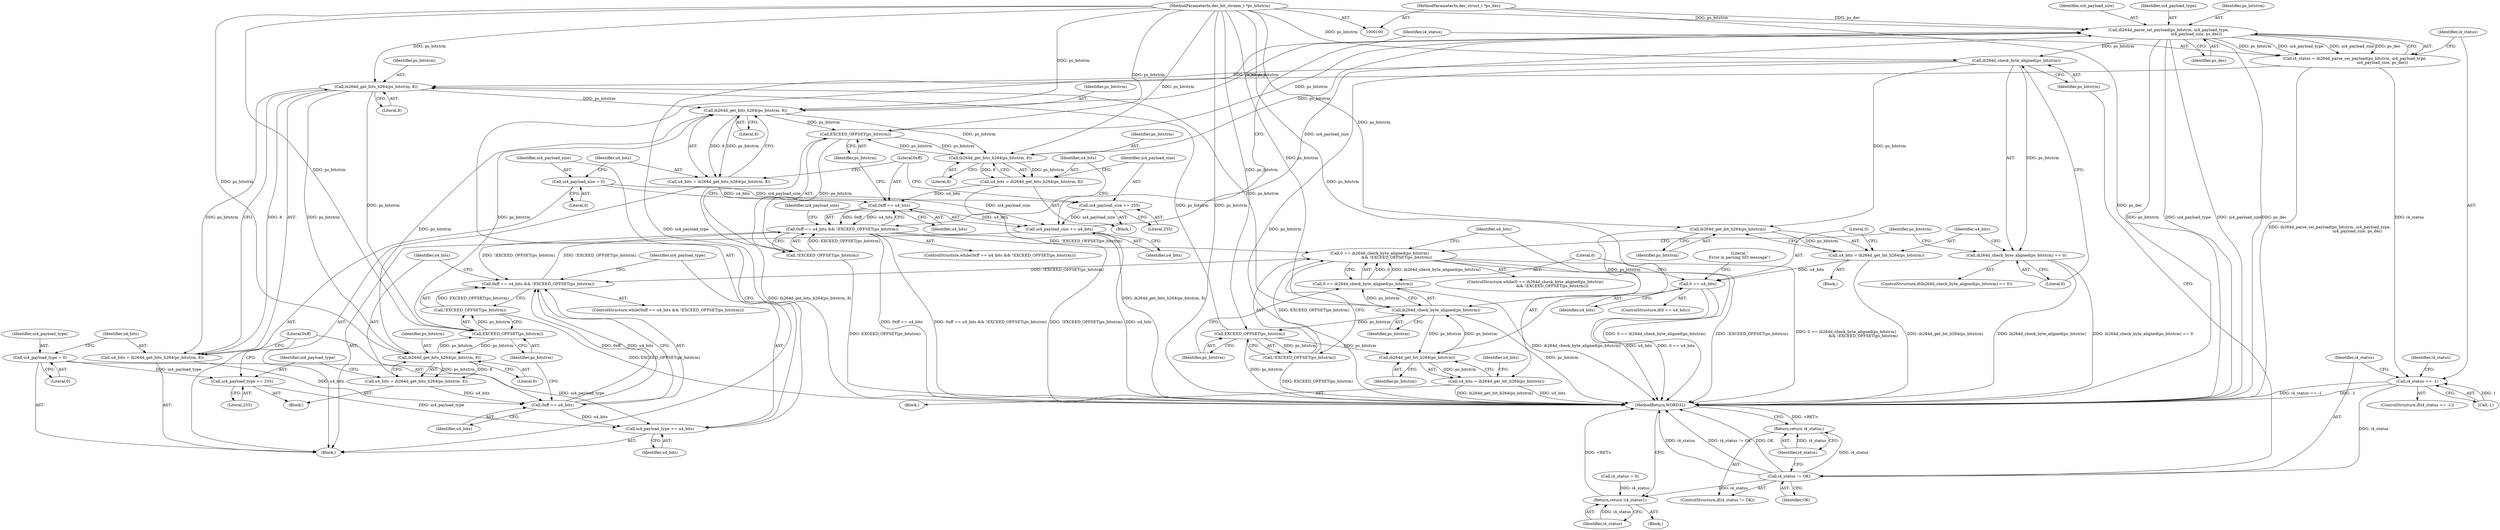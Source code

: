 digraph "0_Android_e86d3cfd2bc28dac421092106751e5638d54a848_0@pointer" {
"1000171" [label="(Call,ih264d_parse_sei_payload(ps_bitstrm, ui4_payload_type,\n                                             ui4_payload_size, ps_dec))"];
"1000155" [label="(Call,EXCEED_OFFSET(ps_bitstrm))"];
"1000146" [label="(Call,ih264d_get_bits_h264(ps_bitstrm, 8))"];
"1000127" [label="(Call,EXCEED_OFFSET(ps_bitstrm))"];
"1000118" [label="(Call,ih264d_get_bits_h264(ps_bitstrm, 8))"];
"1000194" [label="(Call,ih264d_check_byte_aligned(ps_bitstrm))"];
"1000171" [label="(Call,ih264d_parse_sei_payload(ps_bitstrm, ui4_payload_type,\n                                             ui4_payload_size, ps_dec))"];
"1000160" [label="(Call,ih264d_get_bits_h264(ps_bitstrm, 8))"];
"1000102" [label="(MethodParameterIn,dec_bit_stream_t *ps_bitstrm)"];
"1000138" [label="(Call,ui4_payload_type += u4_bits)"];
"1000123" [label="(Call,0xff == u4_bits)"];
"1000116" [label="(Call,u4_bits = ih264d_get_bits_h264(ps_bitstrm, 8))"];
"1000130" [label="(Call,u4_bits = ih264d_get_bits_h264(ps_bitstrm, 8))"];
"1000132" [label="(Call,ih264d_get_bits_h264(ps_bitstrm, 8))"];
"1000113" [label="(Call,ui4_payload_type = 0)"];
"1000135" [label="(Call,ui4_payload_type += 255)"];
"1000166" [label="(Call,ui4_payload_size += u4_bits)"];
"1000151" [label="(Call,0xff == u4_bits)"];
"1000158" [label="(Call,u4_bits = ih264d_get_bits_h264(ps_bitstrm, 8))"];
"1000144" [label="(Call,u4_bits = ih264d_get_bits_h264(ps_bitstrm, 8))"];
"1000163" [label="(Call,ui4_payload_size += 255)"];
"1000141" [label="(Call,ui4_payload_size = 0)"];
"1000101" [label="(MethodParameterIn,dec_struct_t *ps_dec)"];
"1000216" [label="(Call,EXCEED_OFFSET(ps_bitstrm))"];
"1000213" [label="(Call,ih264d_check_byte_aligned(ps_bitstrm))"];
"1000200" [label="(Call,ih264d_get_bit_h264(ps_bitstrm))"];
"1000221" [label="(Call,ih264d_get_bit_h264(ps_bitstrm))"];
"1000169" [label="(Call,i4_status = ih264d_parse_sei_payload(ps_bitstrm, ui4_payload_type,\n                                             ui4_payload_size, ps_dec))"];
"1000177" [label="(Call,i4_status == -1)"];
"1000187" [label="(Call,i4_status != OK)"];
"1000190" [label="(Return,return i4_status;)"];
"1000235" [label="(Return,return (i4_status);)"];
"1000122" [label="(Call,0xff == u4_bits && !EXCEED_OFFSET(ps_bitstrm))"];
"1000150" [label="(Call,0xff == u4_bits && !EXCEED_OFFSET(ps_bitstrm))"];
"1000210" [label="(Call,0 == ih264d_check_byte_aligned(ps_bitstrm)\n                            && !EXCEED_OFFSET(ps_bitstrm))"];
"1000126" [label="(Call,!EXCEED_OFFSET(ps_bitstrm))"];
"1000154" [label="(Call,!EXCEED_OFFSET(ps_bitstrm))"];
"1000193" [label="(Call,ih264d_check_byte_aligned(ps_bitstrm) == 0)"];
"1000198" [label="(Call,u4_bits = ih264d_get_bit_h264(ps_bitstrm))"];
"1000203" [label="(Call,0 == u4_bits)"];
"1000211" [label="(Call,0 == ih264d_check_byte_aligned(ps_bitstrm))"];
"1000215" [label="(Call,!EXCEED_OFFSET(ps_bitstrm))"];
"1000219" [label="(Call,u4_bits = ih264d_get_bit_h264(ps_bitstrm))"];
"1000171" [label="(Call,ih264d_parse_sei_payload(ps_bitstrm, ui4_payload_type,\n                                             ui4_payload_size, ps_dec))"];
"1000126" [label="(Call,!EXCEED_OFFSET(ps_bitstrm))"];
"1000167" [label="(Identifier,ui4_payload_size)"];
"1000131" [label="(Identifier,u4_bits)"];
"1000236" [label="(Identifier,i4_status)"];
"1000166" [label="(Call,ui4_payload_size += u4_bits)"];
"1000123" [label="(Call,0xff == u4_bits)"];
"1000144" [label="(Call,u4_bits = ih264d_get_bits_h264(ps_bitstrm, 8))"];
"1000220" [label="(Identifier,u4_bits)"];
"1000159" [label="(Identifier,u4_bits)"];
"1000152" [label="(Literal,0xff)"];
"1000176" [label="(ControlStructure,if(i4_status == -1))"];
"1000158" [label="(Call,u4_bits = ih264d_get_bits_h264(ps_bitstrm, 8))"];
"1000218" [label="(Block,)"];
"1000194" [label="(Call,ih264d_check_byte_aligned(ps_bitstrm))"];
"1000189" [label="(Identifier,OK)"];
"1000138" [label="(Call,ui4_payload_type += u4_bits)"];
"1000156" [label="(Identifier,ps_bitstrm)"];
"1000187" [label="(Call,i4_status != OK)"];
"1000202" [label="(ControlStructure,if(0 == u4_bits))"];
"1000200" [label="(Call,ih264d_get_bit_h264(ps_bitstrm))"];
"1000122" [label="(Call,0xff == u4_bits && !EXCEED_OFFSET(ps_bitstrm))"];
"1000134" [label="(Literal,8)"];
"1000119" [label="(Identifier,ps_bitstrm)"];
"1000237" [label="(MethodReturn,WORD32)"];
"1000211" [label="(Call,0 == ih264d_check_byte_aligned(ps_bitstrm))"];
"1000125" [label="(Identifier,u4_bits)"];
"1000201" [label="(Identifier,ps_bitstrm)"];
"1000146" [label="(Call,ih264d_get_bits_h264(ps_bitstrm, 8))"];
"1000182" [label="(Call,i4_status = 0)"];
"1000217" [label="(Identifier,ps_bitstrm)"];
"1000177" [label="(Call,i4_status == -1)"];
"1000213" [label="(Call,ih264d_check_byte_aligned(ps_bitstrm))"];
"1000221" [label="(Call,ih264d_get_bit_h264(ps_bitstrm))"];
"1000183" [label="(Identifier,i4_status)"];
"1000121" [label="(ControlStructure,while(0xff == u4_bits && !EXCEED_OFFSET(ps_bitstrm)))"];
"1000209" [label="(ControlStructure,while(0 == ih264d_check_byte_aligned(ps_bitstrm)\n                            && !EXCEED_OFFSET(ps_bitstrm)))"];
"1000118" [label="(Call,ih264d_get_bits_h264(ps_bitstrm, 8))"];
"1000145" [label="(Identifier,u4_bits)"];
"1000169" [label="(Call,i4_status = ih264d_parse_sei_payload(ps_bitstrm, ui4_payload_type,\n                                             ui4_payload_size, ps_dec))"];
"1000216" [label="(Call,EXCEED_OFFSET(ps_bitstrm))"];
"1000178" [label="(Identifier,i4_status)"];
"1000175" [label="(Identifier,ps_dec)"];
"1000142" [label="(Identifier,ui4_payload_size)"];
"1000168" [label="(Identifier,u4_bits)"];
"1000150" [label="(Call,0xff == u4_bits && !EXCEED_OFFSET(ps_bitstrm))"];
"1000103" [label="(Block,)"];
"1000148" [label="(Literal,8)"];
"1000135" [label="(Call,ui4_payload_type += 255)"];
"1000112" [label="(Block,)"];
"1000127" [label="(Call,EXCEED_OFFSET(ps_bitstrm))"];
"1000141" [label="(Call,ui4_payload_size = 0)"];
"1000224" [label="(Identifier,u4_bits)"];
"1000199" [label="(Identifier,u4_bits)"];
"1000143" [label="(Literal,0)"];
"1000174" [label="(Identifier,ui4_payload_size)"];
"1000170" [label="(Identifier,i4_status)"];
"1000163" [label="(Call,ui4_payload_size += 255)"];
"1000210" [label="(Call,0 == ih264d_check_byte_aligned(ps_bitstrm)\n                            && !EXCEED_OFFSET(ps_bitstrm))"];
"1000230" [label="(Identifier,ps_bitstrm)"];
"1000128" [label="(Identifier,ps_bitstrm)"];
"1000195" [label="(Identifier,ps_bitstrm)"];
"1000179" [label="(Call,-1)"];
"1000113" [label="(Call,ui4_payload_type = 0)"];
"1000203" [label="(Call,0 == u4_bits)"];
"1000149" [label="(ControlStructure,while(0xff == u4_bits && !EXCEED_OFFSET(ps_bitstrm)))"];
"1000192" [label="(ControlStructure,if(ih264d_check_byte_aligned(ps_bitstrm) == 0))"];
"1000173" [label="(Identifier,ui4_payload_type)"];
"1000205" [label="(Identifier,u4_bits)"];
"1000114" [label="(Identifier,ui4_payload_type)"];
"1000193" [label="(Call,ih264d_check_byte_aligned(ps_bitstrm) == 0)"];
"1000186" [label="(ControlStructure,if(i4_status != OK))"];
"1000157" [label="(Block,)"];
"1000191" [label="(Identifier,i4_status)"];
"1000129" [label="(Block,)"];
"1000101" [label="(MethodParameterIn,dec_struct_t *ps_dec)"];
"1000139" [label="(Identifier,ui4_payload_type)"];
"1000120" [label="(Literal,8)"];
"1000153" [label="(Identifier,u4_bits)"];
"1000212" [label="(Literal,0)"];
"1000235" [label="(Return,return (i4_status);)"];
"1000196" [label="(Literal,0)"];
"1000130" [label="(Call,u4_bits = ih264d_get_bits_h264(ps_bitstrm, 8))"];
"1000140" [label="(Identifier,u4_bits)"];
"1000198" [label="(Call,u4_bits = ih264d_get_bit_h264(ps_bitstrm))"];
"1000215" [label="(Call,!EXCEED_OFFSET(ps_bitstrm))"];
"1000154" [label="(Call,!EXCEED_OFFSET(ps_bitstrm))"];
"1000219" [label="(Call,u4_bits = ih264d_get_bit_h264(ps_bitstrm))"];
"1000155" [label="(Call,EXCEED_OFFSET(ps_bitstrm))"];
"1000172" [label="(Identifier,ps_bitstrm)"];
"1000165" [label="(Literal,255)"];
"1000204" [label="(Literal,0)"];
"1000161" [label="(Identifier,ps_bitstrm)"];
"1000162" [label="(Literal,8)"];
"1000197" [label="(Block,)"];
"1000222" [label="(Identifier,ps_bitstrm)"];
"1000124" [label="(Literal,0xff)"];
"1000188" [label="(Identifier,i4_status)"];
"1000136" [label="(Identifier,ui4_payload_type)"];
"1000147" [label="(Identifier,ps_bitstrm)"];
"1000164" [label="(Identifier,ui4_payload_size)"];
"1000137" [label="(Literal,255)"];
"1000208" [label="(Literal,\"\nError in parsing SEI message\")"];
"1000132" [label="(Call,ih264d_get_bits_h264(ps_bitstrm, 8))"];
"1000115" [label="(Literal,0)"];
"1000214" [label="(Identifier,ps_bitstrm)"];
"1000102" [label="(MethodParameterIn,dec_bit_stream_t *ps_bitstrm)"];
"1000116" [label="(Call,u4_bits = ih264d_get_bits_h264(ps_bitstrm, 8))"];
"1000117" [label="(Identifier,u4_bits)"];
"1000133" [label="(Identifier,ps_bitstrm)"];
"1000160" [label="(Call,ih264d_get_bits_h264(ps_bitstrm, 8))"];
"1000190" [label="(Return,return i4_status;)"];
"1000151" [label="(Call,0xff == u4_bits)"];
"1000171" -> "1000169"  [label="AST: "];
"1000171" -> "1000175"  [label="CFG: "];
"1000172" -> "1000171"  [label="AST: "];
"1000173" -> "1000171"  [label="AST: "];
"1000174" -> "1000171"  [label="AST: "];
"1000175" -> "1000171"  [label="AST: "];
"1000169" -> "1000171"  [label="CFG: "];
"1000171" -> "1000237"  [label="DDG: ps_bitstrm"];
"1000171" -> "1000237"  [label="DDG: ui4_payload_type"];
"1000171" -> "1000237"  [label="DDG: ui4_payload_size"];
"1000171" -> "1000237"  [label="DDG: ps_dec"];
"1000171" -> "1000169"  [label="DDG: ps_bitstrm"];
"1000171" -> "1000169"  [label="DDG: ui4_payload_type"];
"1000171" -> "1000169"  [label="DDG: ui4_payload_size"];
"1000171" -> "1000169"  [label="DDG: ps_dec"];
"1000155" -> "1000171"  [label="DDG: ps_bitstrm"];
"1000146" -> "1000171"  [label="DDG: ps_bitstrm"];
"1000160" -> "1000171"  [label="DDG: ps_bitstrm"];
"1000102" -> "1000171"  [label="DDG: ps_bitstrm"];
"1000138" -> "1000171"  [label="DDG: ui4_payload_type"];
"1000166" -> "1000171"  [label="DDG: ui4_payload_size"];
"1000101" -> "1000171"  [label="DDG: ps_dec"];
"1000171" -> "1000194"  [label="DDG: ps_bitstrm"];
"1000155" -> "1000154"  [label="AST: "];
"1000155" -> "1000156"  [label="CFG: "];
"1000156" -> "1000155"  [label="AST: "];
"1000154" -> "1000155"  [label="CFG: "];
"1000155" -> "1000154"  [label="DDG: ps_bitstrm"];
"1000146" -> "1000155"  [label="DDG: ps_bitstrm"];
"1000160" -> "1000155"  [label="DDG: ps_bitstrm"];
"1000102" -> "1000155"  [label="DDG: ps_bitstrm"];
"1000155" -> "1000160"  [label="DDG: ps_bitstrm"];
"1000146" -> "1000144"  [label="AST: "];
"1000146" -> "1000148"  [label="CFG: "];
"1000147" -> "1000146"  [label="AST: "];
"1000148" -> "1000146"  [label="AST: "];
"1000144" -> "1000146"  [label="CFG: "];
"1000146" -> "1000144"  [label="DDG: ps_bitstrm"];
"1000146" -> "1000144"  [label="DDG: 8"];
"1000127" -> "1000146"  [label="DDG: ps_bitstrm"];
"1000118" -> "1000146"  [label="DDG: ps_bitstrm"];
"1000132" -> "1000146"  [label="DDG: ps_bitstrm"];
"1000102" -> "1000146"  [label="DDG: ps_bitstrm"];
"1000146" -> "1000160"  [label="DDG: ps_bitstrm"];
"1000127" -> "1000126"  [label="AST: "];
"1000127" -> "1000128"  [label="CFG: "];
"1000128" -> "1000127"  [label="AST: "];
"1000126" -> "1000127"  [label="CFG: "];
"1000127" -> "1000126"  [label="DDG: ps_bitstrm"];
"1000118" -> "1000127"  [label="DDG: ps_bitstrm"];
"1000132" -> "1000127"  [label="DDG: ps_bitstrm"];
"1000102" -> "1000127"  [label="DDG: ps_bitstrm"];
"1000127" -> "1000132"  [label="DDG: ps_bitstrm"];
"1000118" -> "1000116"  [label="AST: "];
"1000118" -> "1000120"  [label="CFG: "];
"1000119" -> "1000118"  [label="AST: "];
"1000120" -> "1000118"  [label="AST: "];
"1000116" -> "1000118"  [label="CFG: "];
"1000118" -> "1000116"  [label="DDG: ps_bitstrm"];
"1000118" -> "1000116"  [label="DDG: 8"];
"1000194" -> "1000118"  [label="DDG: ps_bitstrm"];
"1000216" -> "1000118"  [label="DDG: ps_bitstrm"];
"1000213" -> "1000118"  [label="DDG: ps_bitstrm"];
"1000102" -> "1000118"  [label="DDG: ps_bitstrm"];
"1000118" -> "1000132"  [label="DDG: ps_bitstrm"];
"1000194" -> "1000193"  [label="AST: "];
"1000194" -> "1000195"  [label="CFG: "];
"1000195" -> "1000194"  [label="AST: "];
"1000196" -> "1000194"  [label="CFG: "];
"1000194" -> "1000237"  [label="DDG: ps_bitstrm"];
"1000194" -> "1000193"  [label="DDG: ps_bitstrm"];
"1000102" -> "1000194"  [label="DDG: ps_bitstrm"];
"1000194" -> "1000200"  [label="DDG: ps_bitstrm"];
"1000160" -> "1000158"  [label="AST: "];
"1000160" -> "1000162"  [label="CFG: "];
"1000161" -> "1000160"  [label="AST: "];
"1000162" -> "1000160"  [label="AST: "];
"1000158" -> "1000160"  [label="CFG: "];
"1000160" -> "1000158"  [label="DDG: ps_bitstrm"];
"1000160" -> "1000158"  [label="DDG: 8"];
"1000102" -> "1000160"  [label="DDG: ps_bitstrm"];
"1000102" -> "1000100"  [label="AST: "];
"1000102" -> "1000237"  [label="DDG: ps_bitstrm"];
"1000102" -> "1000132"  [label="DDG: ps_bitstrm"];
"1000102" -> "1000200"  [label="DDG: ps_bitstrm"];
"1000102" -> "1000213"  [label="DDG: ps_bitstrm"];
"1000102" -> "1000216"  [label="DDG: ps_bitstrm"];
"1000102" -> "1000221"  [label="DDG: ps_bitstrm"];
"1000138" -> "1000112"  [label="AST: "];
"1000138" -> "1000140"  [label="CFG: "];
"1000139" -> "1000138"  [label="AST: "];
"1000140" -> "1000138"  [label="AST: "];
"1000142" -> "1000138"  [label="CFG: "];
"1000123" -> "1000138"  [label="DDG: u4_bits"];
"1000113" -> "1000138"  [label="DDG: ui4_payload_type"];
"1000135" -> "1000138"  [label="DDG: ui4_payload_type"];
"1000123" -> "1000122"  [label="AST: "];
"1000123" -> "1000125"  [label="CFG: "];
"1000124" -> "1000123"  [label="AST: "];
"1000125" -> "1000123"  [label="AST: "];
"1000128" -> "1000123"  [label="CFG: "];
"1000122" -> "1000123"  [label="CFG: "];
"1000123" -> "1000122"  [label="DDG: 0xff"];
"1000123" -> "1000122"  [label="DDG: u4_bits"];
"1000116" -> "1000123"  [label="DDG: u4_bits"];
"1000130" -> "1000123"  [label="DDG: u4_bits"];
"1000116" -> "1000112"  [label="AST: "];
"1000117" -> "1000116"  [label="AST: "];
"1000124" -> "1000116"  [label="CFG: "];
"1000130" -> "1000129"  [label="AST: "];
"1000130" -> "1000132"  [label="CFG: "];
"1000131" -> "1000130"  [label="AST: "];
"1000132" -> "1000130"  [label="AST: "];
"1000136" -> "1000130"  [label="CFG: "];
"1000132" -> "1000130"  [label="DDG: ps_bitstrm"];
"1000132" -> "1000130"  [label="DDG: 8"];
"1000132" -> "1000134"  [label="CFG: "];
"1000133" -> "1000132"  [label="AST: "];
"1000134" -> "1000132"  [label="AST: "];
"1000113" -> "1000112"  [label="AST: "];
"1000113" -> "1000115"  [label="CFG: "];
"1000114" -> "1000113"  [label="AST: "];
"1000115" -> "1000113"  [label="AST: "];
"1000117" -> "1000113"  [label="CFG: "];
"1000113" -> "1000135"  [label="DDG: ui4_payload_type"];
"1000135" -> "1000129"  [label="AST: "];
"1000135" -> "1000137"  [label="CFG: "];
"1000136" -> "1000135"  [label="AST: "];
"1000137" -> "1000135"  [label="AST: "];
"1000124" -> "1000135"  [label="CFG: "];
"1000166" -> "1000112"  [label="AST: "];
"1000166" -> "1000168"  [label="CFG: "];
"1000167" -> "1000166"  [label="AST: "];
"1000168" -> "1000166"  [label="AST: "];
"1000170" -> "1000166"  [label="CFG: "];
"1000166" -> "1000237"  [label="DDG: u4_bits"];
"1000151" -> "1000166"  [label="DDG: u4_bits"];
"1000163" -> "1000166"  [label="DDG: ui4_payload_size"];
"1000141" -> "1000166"  [label="DDG: ui4_payload_size"];
"1000151" -> "1000150"  [label="AST: "];
"1000151" -> "1000153"  [label="CFG: "];
"1000152" -> "1000151"  [label="AST: "];
"1000153" -> "1000151"  [label="AST: "];
"1000156" -> "1000151"  [label="CFG: "];
"1000150" -> "1000151"  [label="CFG: "];
"1000151" -> "1000150"  [label="DDG: 0xff"];
"1000151" -> "1000150"  [label="DDG: u4_bits"];
"1000158" -> "1000151"  [label="DDG: u4_bits"];
"1000144" -> "1000151"  [label="DDG: u4_bits"];
"1000158" -> "1000157"  [label="AST: "];
"1000159" -> "1000158"  [label="AST: "];
"1000164" -> "1000158"  [label="CFG: "];
"1000158" -> "1000237"  [label="DDG: ih264d_get_bits_h264(ps_bitstrm, 8)"];
"1000144" -> "1000112"  [label="AST: "];
"1000145" -> "1000144"  [label="AST: "];
"1000152" -> "1000144"  [label="CFG: "];
"1000144" -> "1000237"  [label="DDG: ih264d_get_bits_h264(ps_bitstrm, 8)"];
"1000163" -> "1000157"  [label="AST: "];
"1000163" -> "1000165"  [label="CFG: "];
"1000164" -> "1000163"  [label="AST: "];
"1000165" -> "1000163"  [label="AST: "];
"1000152" -> "1000163"  [label="CFG: "];
"1000141" -> "1000163"  [label="DDG: ui4_payload_size"];
"1000141" -> "1000112"  [label="AST: "];
"1000141" -> "1000143"  [label="CFG: "];
"1000142" -> "1000141"  [label="AST: "];
"1000143" -> "1000141"  [label="AST: "];
"1000145" -> "1000141"  [label="CFG: "];
"1000101" -> "1000100"  [label="AST: "];
"1000101" -> "1000237"  [label="DDG: ps_dec"];
"1000216" -> "1000215"  [label="AST: "];
"1000216" -> "1000217"  [label="CFG: "];
"1000217" -> "1000216"  [label="AST: "];
"1000215" -> "1000216"  [label="CFG: "];
"1000216" -> "1000237"  [label="DDG: ps_bitstrm"];
"1000216" -> "1000215"  [label="DDG: ps_bitstrm"];
"1000213" -> "1000216"  [label="DDG: ps_bitstrm"];
"1000216" -> "1000221"  [label="DDG: ps_bitstrm"];
"1000213" -> "1000211"  [label="AST: "];
"1000213" -> "1000214"  [label="CFG: "];
"1000214" -> "1000213"  [label="AST: "];
"1000211" -> "1000213"  [label="CFG: "];
"1000213" -> "1000237"  [label="DDG: ps_bitstrm"];
"1000213" -> "1000211"  [label="DDG: ps_bitstrm"];
"1000200" -> "1000213"  [label="DDG: ps_bitstrm"];
"1000221" -> "1000213"  [label="DDG: ps_bitstrm"];
"1000213" -> "1000221"  [label="DDG: ps_bitstrm"];
"1000200" -> "1000198"  [label="AST: "];
"1000200" -> "1000201"  [label="CFG: "];
"1000201" -> "1000200"  [label="AST: "];
"1000198" -> "1000200"  [label="CFG: "];
"1000200" -> "1000198"  [label="DDG: ps_bitstrm"];
"1000221" -> "1000219"  [label="AST: "];
"1000221" -> "1000222"  [label="CFG: "];
"1000222" -> "1000221"  [label="AST: "];
"1000219" -> "1000221"  [label="CFG: "];
"1000221" -> "1000219"  [label="DDG: ps_bitstrm"];
"1000169" -> "1000112"  [label="AST: "];
"1000170" -> "1000169"  [label="AST: "];
"1000178" -> "1000169"  [label="CFG: "];
"1000169" -> "1000237"  [label="DDG: ih264d_parse_sei_payload(ps_bitstrm, ui4_payload_type,\n                                             ui4_payload_size, ps_dec)"];
"1000169" -> "1000177"  [label="DDG: i4_status"];
"1000177" -> "1000176"  [label="AST: "];
"1000177" -> "1000179"  [label="CFG: "];
"1000178" -> "1000177"  [label="AST: "];
"1000179" -> "1000177"  [label="AST: "];
"1000183" -> "1000177"  [label="CFG: "];
"1000188" -> "1000177"  [label="CFG: "];
"1000177" -> "1000237"  [label="DDG: -1"];
"1000177" -> "1000237"  [label="DDG: i4_status == -1"];
"1000179" -> "1000177"  [label="DDG: 1"];
"1000177" -> "1000187"  [label="DDG: i4_status"];
"1000187" -> "1000186"  [label="AST: "];
"1000187" -> "1000189"  [label="CFG: "];
"1000188" -> "1000187"  [label="AST: "];
"1000189" -> "1000187"  [label="AST: "];
"1000191" -> "1000187"  [label="CFG: "];
"1000195" -> "1000187"  [label="CFG: "];
"1000187" -> "1000237"  [label="DDG: i4_status"];
"1000187" -> "1000237"  [label="DDG: i4_status != OK"];
"1000187" -> "1000237"  [label="DDG: OK"];
"1000187" -> "1000190"  [label="DDG: i4_status"];
"1000187" -> "1000235"  [label="DDG: i4_status"];
"1000190" -> "1000186"  [label="AST: "];
"1000190" -> "1000191"  [label="CFG: "];
"1000191" -> "1000190"  [label="AST: "];
"1000237" -> "1000190"  [label="CFG: "];
"1000190" -> "1000237"  [label="DDG: <RET>"];
"1000191" -> "1000190"  [label="DDG: i4_status"];
"1000235" -> "1000103"  [label="AST: "];
"1000235" -> "1000236"  [label="CFG: "];
"1000236" -> "1000235"  [label="AST: "];
"1000237" -> "1000235"  [label="CFG: "];
"1000235" -> "1000237"  [label="DDG: <RET>"];
"1000236" -> "1000235"  [label="DDG: i4_status"];
"1000182" -> "1000235"  [label="DDG: i4_status"];
"1000122" -> "1000121"  [label="AST: "];
"1000122" -> "1000126"  [label="CFG: "];
"1000126" -> "1000122"  [label="AST: "];
"1000131" -> "1000122"  [label="CFG: "];
"1000139" -> "1000122"  [label="CFG: "];
"1000126" -> "1000122"  [label="DDG: EXCEED_OFFSET(ps_bitstrm)"];
"1000150" -> "1000122"  [label="DDG: !EXCEED_OFFSET(ps_bitstrm)"];
"1000210" -> "1000122"  [label="DDG: !EXCEED_OFFSET(ps_bitstrm)"];
"1000122" -> "1000150"  [label="DDG: !EXCEED_OFFSET(ps_bitstrm)"];
"1000150" -> "1000149"  [label="AST: "];
"1000150" -> "1000154"  [label="CFG: "];
"1000154" -> "1000150"  [label="AST: "];
"1000159" -> "1000150"  [label="CFG: "];
"1000167" -> "1000150"  [label="CFG: "];
"1000150" -> "1000237"  [label="DDG: !EXCEED_OFFSET(ps_bitstrm)"];
"1000150" -> "1000237"  [label="DDG: 0xff == u4_bits"];
"1000150" -> "1000237"  [label="DDG: 0xff == u4_bits && !EXCEED_OFFSET(ps_bitstrm)"];
"1000154" -> "1000150"  [label="DDG: EXCEED_OFFSET(ps_bitstrm)"];
"1000150" -> "1000210"  [label="DDG: !EXCEED_OFFSET(ps_bitstrm)"];
"1000210" -> "1000209"  [label="AST: "];
"1000210" -> "1000211"  [label="CFG: "];
"1000210" -> "1000215"  [label="CFG: "];
"1000211" -> "1000210"  [label="AST: "];
"1000215" -> "1000210"  [label="AST: "];
"1000230" -> "1000210"  [label="CFG: "];
"1000220" -> "1000210"  [label="CFG: "];
"1000210" -> "1000237"  [label="DDG: 0 == ih264d_check_byte_aligned(ps_bitstrm)\n                            && !EXCEED_OFFSET(ps_bitstrm)"];
"1000210" -> "1000237"  [label="DDG: 0 == ih264d_check_byte_aligned(ps_bitstrm)"];
"1000210" -> "1000237"  [label="DDG: !EXCEED_OFFSET(ps_bitstrm)"];
"1000211" -> "1000210"  [label="DDG: 0"];
"1000211" -> "1000210"  [label="DDG: ih264d_check_byte_aligned(ps_bitstrm)"];
"1000215" -> "1000210"  [label="DDG: EXCEED_OFFSET(ps_bitstrm)"];
"1000126" -> "1000237"  [label="DDG: EXCEED_OFFSET(ps_bitstrm)"];
"1000154" -> "1000237"  [label="DDG: EXCEED_OFFSET(ps_bitstrm)"];
"1000193" -> "1000192"  [label="AST: "];
"1000193" -> "1000196"  [label="CFG: "];
"1000196" -> "1000193"  [label="AST: "];
"1000230" -> "1000193"  [label="CFG: "];
"1000199" -> "1000193"  [label="CFG: "];
"1000193" -> "1000237"  [label="DDG: ih264d_check_byte_aligned(ps_bitstrm)"];
"1000193" -> "1000237"  [label="DDG: ih264d_check_byte_aligned(ps_bitstrm) == 0"];
"1000198" -> "1000197"  [label="AST: "];
"1000199" -> "1000198"  [label="AST: "];
"1000204" -> "1000198"  [label="CFG: "];
"1000198" -> "1000237"  [label="DDG: ih264d_get_bit_h264(ps_bitstrm)"];
"1000198" -> "1000203"  [label="DDG: u4_bits"];
"1000203" -> "1000202"  [label="AST: "];
"1000203" -> "1000205"  [label="CFG: "];
"1000204" -> "1000203"  [label="AST: "];
"1000205" -> "1000203"  [label="AST: "];
"1000208" -> "1000203"  [label="CFG: "];
"1000212" -> "1000203"  [label="CFG: "];
"1000203" -> "1000237"  [label="DDG: 0 == u4_bits"];
"1000203" -> "1000237"  [label="DDG: u4_bits"];
"1000212" -> "1000211"  [label="AST: "];
"1000217" -> "1000211"  [label="CFG: "];
"1000211" -> "1000237"  [label="DDG: ih264d_check_byte_aligned(ps_bitstrm)"];
"1000215" -> "1000237"  [label="DDG: EXCEED_OFFSET(ps_bitstrm)"];
"1000219" -> "1000218"  [label="AST: "];
"1000220" -> "1000219"  [label="AST: "];
"1000224" -> "1000219"  [label="CFG: "];
"1000219" -> "1000237"  [label="DDG: ih264d_get_bit_h264(ps_bitstrm)"];
"1000219" -> "1000237"  [label="DDG: u4_bits"];
}
